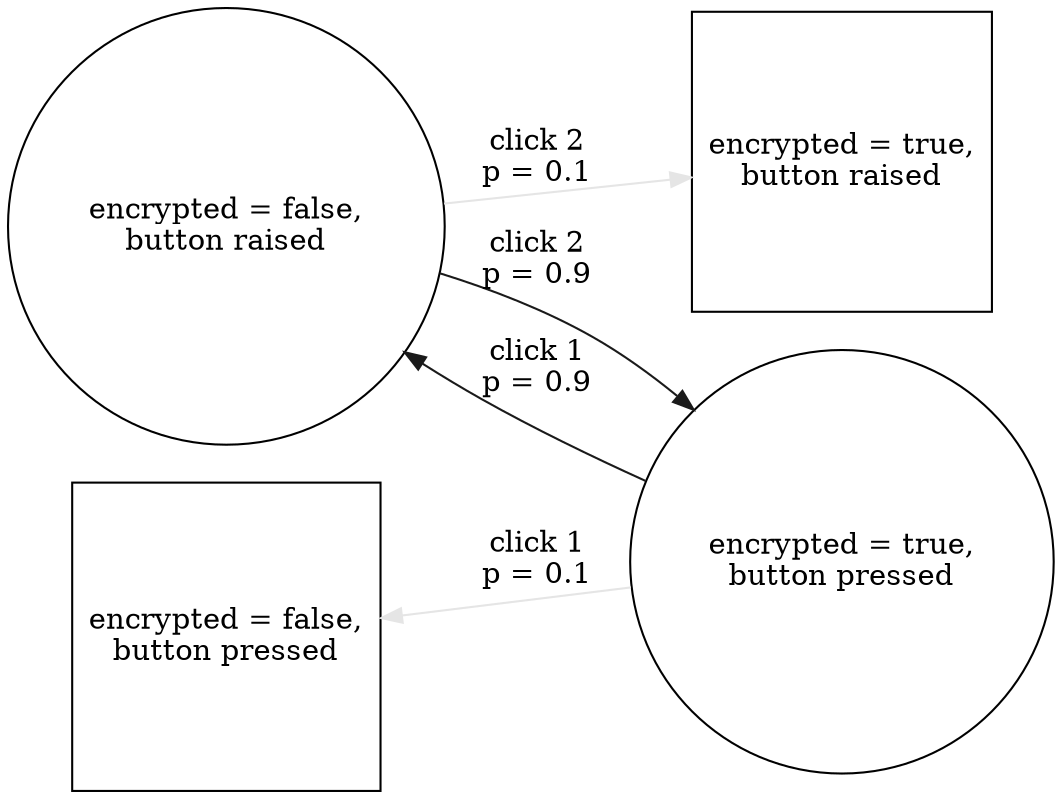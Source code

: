 digraph "02-simple-boolean-with-confusion" {
  rankdir = LR;
  node [
    shape = circle
  ];

  off [ label = "encrypted = false,\nbutton raised" ];
  on [ label = "encrypted = true,\nbutton pressed" ];

  off_confused [ label = "encrypted = true,\nbutton raised", shape = square ];
  on_confused [ label = "encrypted = false,\nbutton pressed", shape = square ];

  subgraph { rank = same; on_confused; off; };
  subgraph { rank = same; off_confused; on; };

  on -> on_confused [ label = "click 1\np = 0.1", color = grey90 ];
  on -> off [ label = "click 1\np = 0.9", color = grey10 ];

  off -> off_confused [ label = "click 2\np = 0.1", color = grey90 ];
  off -> on [ label = "click 2\np = 0.9", color = grey10];
}

